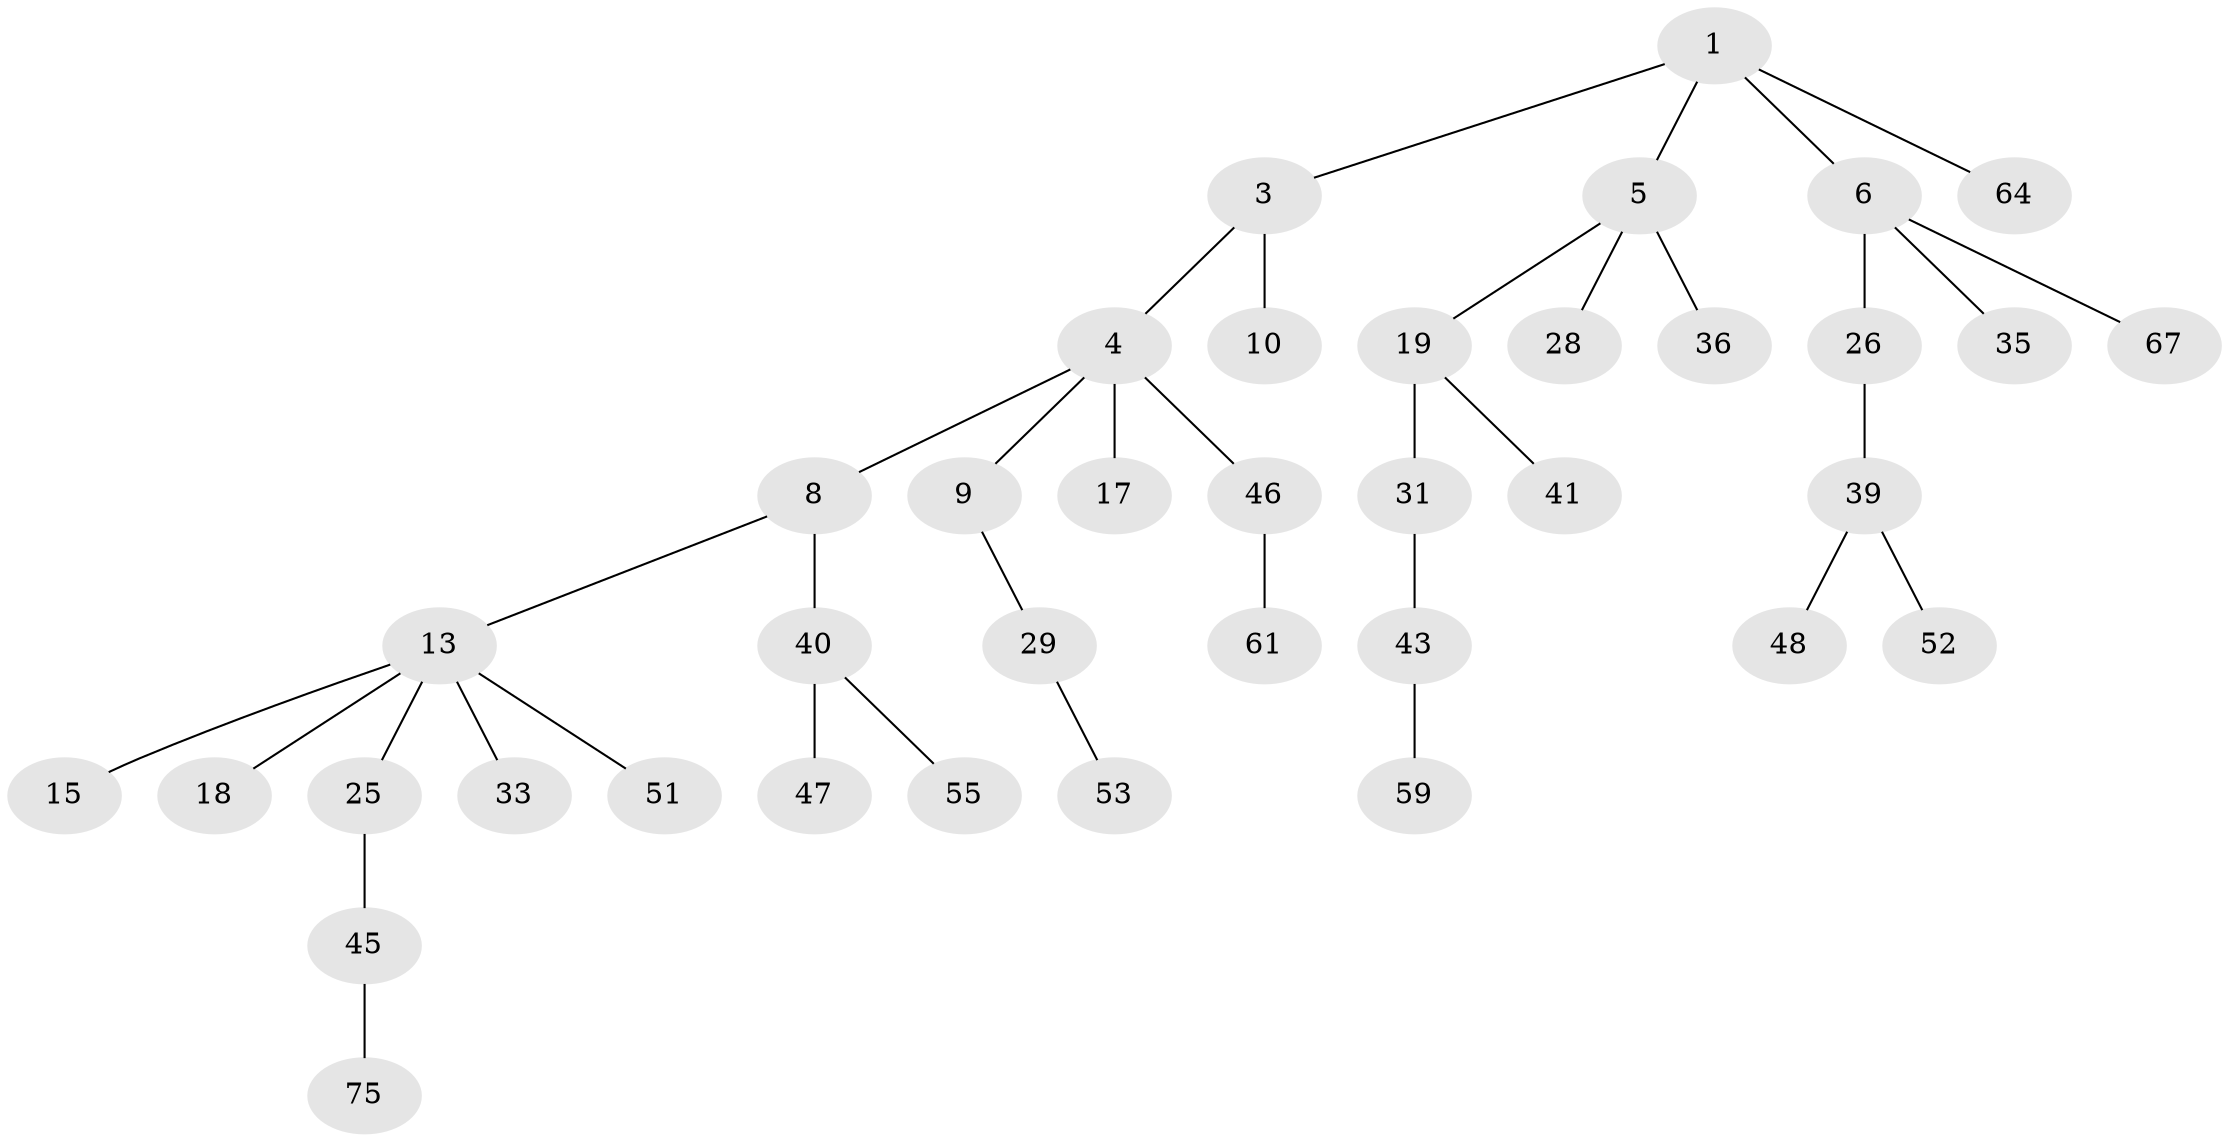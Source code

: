 // original degree distribution, {4: 0.09090909090909091, 2: 0.2727272727272727, 5: 0.025974025974025976, 3: 0.12987012987012986, 1: 0.4675324675324675, 6: 0.012987012987012988}
// Generated by graph-tools (version 1.1) at 2025/15/03/09/25 04:15:22]
// undirected, 38 vertices, 37 edges
graph export_dot {
graph [start="1"]
  node [color=gray90,style=filled];
  1 [super="+2+23"];
  3 [super="+77+50"];
  4 [super="+16+11"];
  5 [super="+7+37"];
  6 [super="+32"];
  8 [super="+12"];
  9;
  10;
  13 [super="+14"];
  15 [super="+54"];
  17;
  18 [super="+73+70"];
  19 [super="+68+24+22"];
  25 [super="+42"];
  26 [super="+38"];
  28 [super="+56+30"];
  29 [super="+44"];
  31 [super="+65"];
  33;
  35 [super="+63"];
  36;
  39;
  40;
  41;
  43;
  45;
  46;
  47;
  48;
  51;
  52 [super="+60"];
  53;
  55 [super="+74"];
  59;
  61 [super="+69"];
  64;
  67 [super="+71"];
  75;
  1 -- 3;
  1 -- 5;
  1 -- 6;
  1 -- 64;
  3 -- 4;
  3 -- 10;
  4 -- 8;
  4 -- 9;
  4 -- 17;
  4 -- 46;
  5 -- 36;
  5 -- 19;
  5 -- 28;
  6 -- 26;
  6 -- 35;
  6 -- 67;
  8 -- 13;
  8 -- 40;
  9 -- 29;
  13 -- 33;
  13 -- 18;
  13 -- 51;
  13 -- 25;
  13 -- 15;
  19 -- 41;
  19 -- 31;
  25 -- 45;
  26 -- 39;
  29 -- 53;
  31 -- 43;
  39 -- 48;
  39 -- 52;
  40 -- 47;
  40 -- 55;
  43 -- 59;
  45 -- 75;
  46 -- 61;
}
